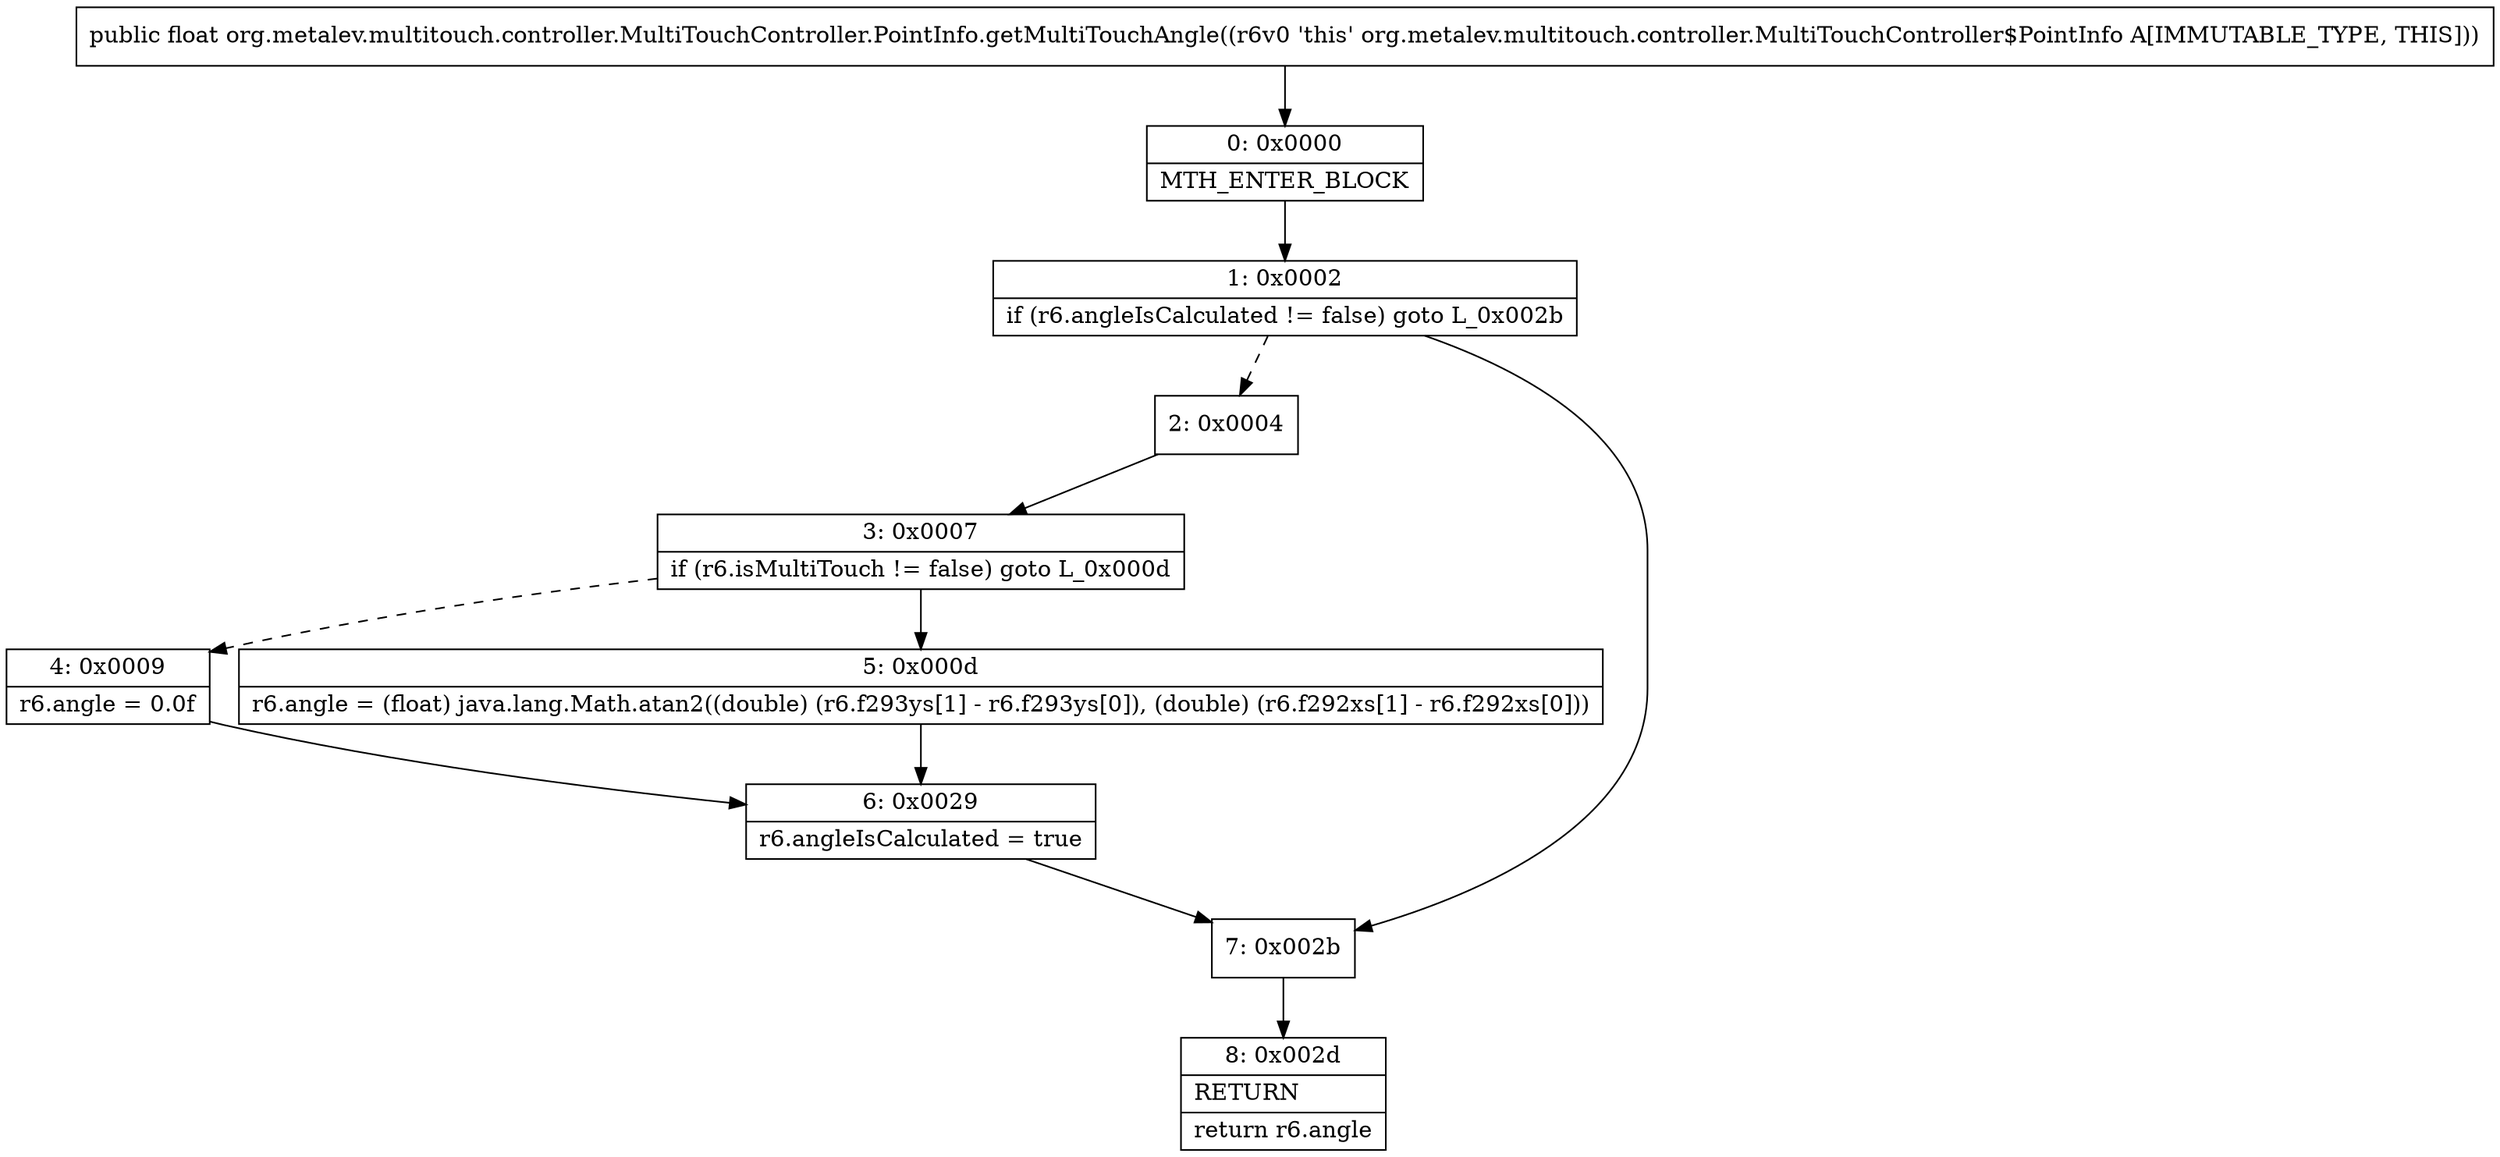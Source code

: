 digraph "CFG fororg.metalev.multitouch.controller.MultiTouchController.PointInfo.getMultiTouchAngle()F" {
Node_0 [shape=record,label="{0\:\ 0x0000|MTH_ENTER_BLOCK\l}"];
Node_1 [shape=record,label="{1\:\ 0x0002|if (r6.angleIsCalculated != false) goto L_0x002b\l}"];
Node_2 [shape=record,label="{2\:\ 0x0004}"];
Node_3 [shape=record,label="{3\:\ 0x0007|if (r6.isMultiTouch != false) goto L_0x000d\l}"];
Node_4 [shape=record,label="{4\:\ 0x0009|r6.angle = 0.0f\l}"];
Node_5 [shape=record,label="{5\:\ 0x000d|r6.angle = (float) java.lang.Math.atan2((double) (r6.f293ys[1] \- r6.f293ys[0]), (double) (r6.f292xs[1] \- r6.f292xs[0]))\l}"];
Node_6 [shape=record,label="{6\:\ 0x0029|r6.angleIsCalculated = true\l}"];
Node_7 [shape=record,label="{7\:\ 0x002b}"];
Node_8 [shape=record,label="{8\:\ 0x002d|RETURN\l|return r6.angle\l}"];
MethodNode[shape=record,label="{public float org.metalev.multitouch.controller.MultiTouchController.PointInfo.getMultiTouchAngle((r6v0 'this' org.metalev.multitouch.controller.MultiTouchController$PointInfo A[IMMUTABLE_TYPE, THIS])) }"];
MethodNode -> Node_0;
Node_0 -> Node_1;
Node_1 -> Node_2[style=dashed];
Node_1 -> Node_7;
Node_2 -> Node_3;
Node_3 -> Node_4[style=dashed];
Node_3 -> Node_5;
Node_4 -> Node_6;
Node_5 -> Node_6;
Node_6 -> Node_7;
Node_7 -> Node_8;
}

